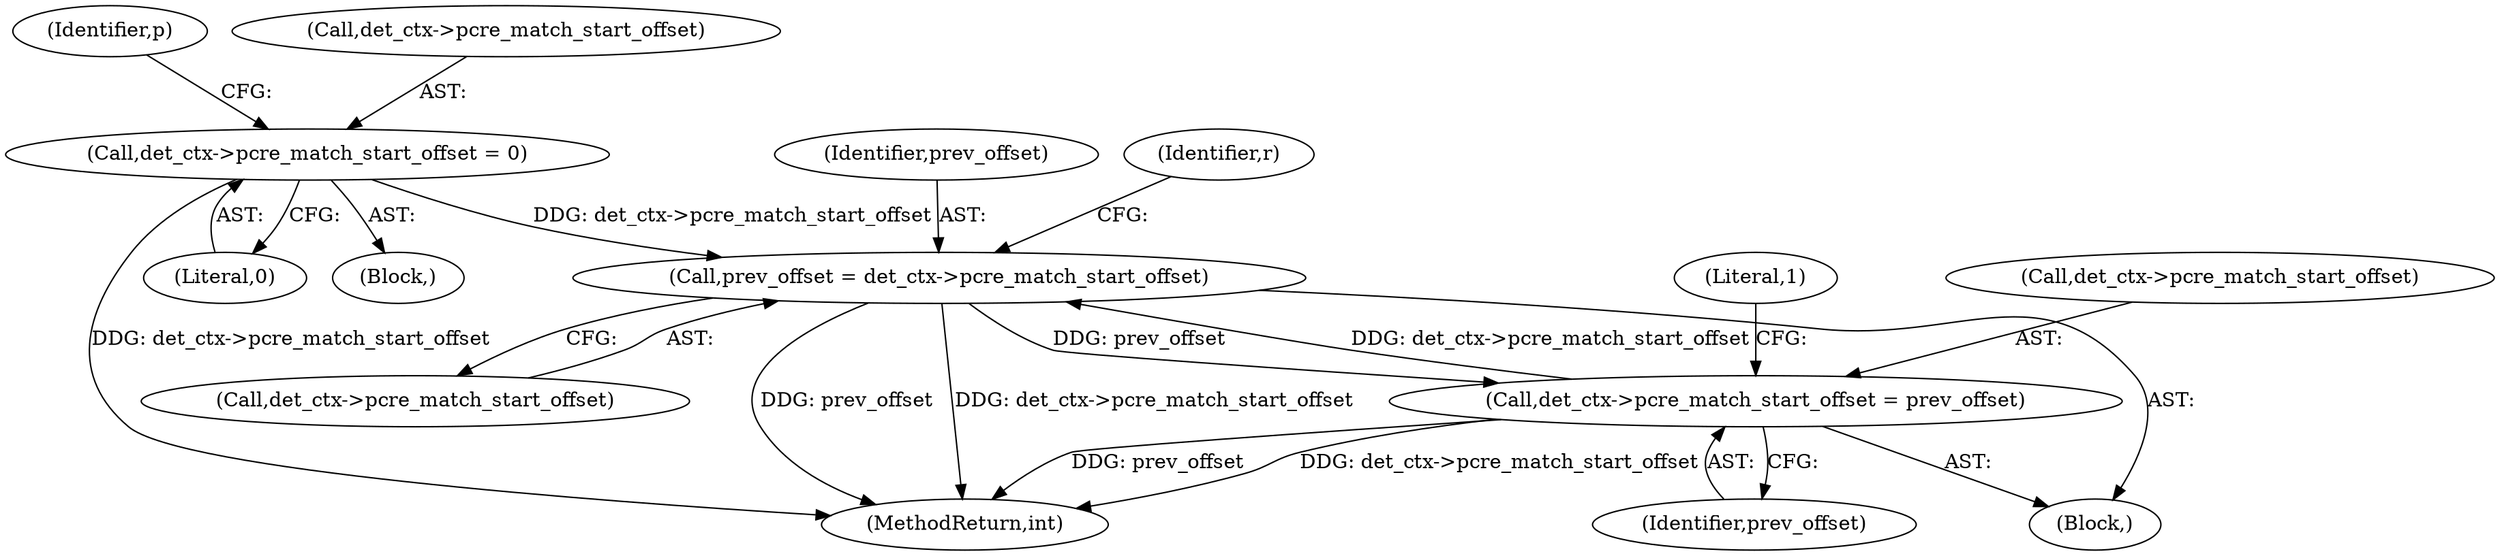 digraph "0_suricata_47afc577ff763150f9b47f10331f5ef9eb847a57@pointer" {
"1001044" [label="(Call,prev_offset = det_ctx->pcre_match_start_offset)"];
"1000991" [label="(Call,det_ctx->pcre_match_start_offset = 0)"];
"1001081" [label="(Call,det_ctx->pcre_match_start_offset = prev_offset)"];
"1001044" [label="(Call,prev_offset = det_ctx->pcre_match_start_offset)"];
"1001086" [label="(Literal,1)"];
"1001081" [label="(Call,det_ctx->pcre_match_start_offset = prev_offset)"];
"1001045" [label="(Identifier,prev_offset)"];
"1001000" [label="(Identifier,p)"];
"1000966" [label="(Block,)"];
"1001082" [label="(Call,det_ctx->pcre_match_start_offset)"];
"1000997" [label="(Block,)"];
"1001085" [label="(Identifier,prev_offset)"];
"1001044" [label="(Call,prev_offset = det_ctx->pcre_match_start_offset)"];
"1001046" [label="(Call,det_ctx->pcre_match_start_offset)"];
"1000991" [label="(Call,det_ctx->pcre_match_start_offset = 0)"];
"1000992" [label="(Call,det_ctx->pcre_match_start_offset)"];
"1001050" [label="(Identifier,r)"];
"1001577" [label="(MethodReturn,int)"];
"1000995" [label="(Literal,0)"];
"1001044" -> "1000997"  [label="AST: "];
"1001044" -> "1001046"  [label="CFG: "];
"1001045" -> "1001044"  [label="AST: "];
"1001046" -> "1001044"  [label="AST: "];
"1001050" -> "1001044"  [label="CFG: "];
"1001044" -> "1001577"  [label="DDG: prev_offset"];
"1001044" -> "1001577"  [label="DDG: det_ctx->pcre_match_start_offset"];
"1000991" -> "1001044"  [label="DDG: det_ctx->pcre_match_start_offset"];
"1001081" -> "1001044"  [label="DDG: det_ctx->pcre_match_start_offset"];
"1001044" -> "1001081"  [label="DDG: prev_offset"];
"1000991" -> "1000966"  [label="AST: "];
"1000991" -> "1000995"  [label="CFG: "];
"1000992" -> "1000991"  [label="AST: "];
"1000995" -> "1000991"  [label="AST: "];
"1001000" -> "1000991"  [label="CFG: "];
"1000991" -> "1001577"  [label="DDG: det_ctx->pcre_match_start_offset"];
"1001081" -> "1000997"  [label="AST: "];
"1001081" -> "1001085"  [label="CFG: "];
"1001082" -> "1001081"  [label="AST: "];
"1001085" -> "1001081"  [label="AST: "];
"1001086" -> "1001081"  [label="CFG: "];
"1001081" -> "1001577"  [label="DDG: prev_offset"];
"1001081" -> "1001577"  [label="DDG: det_ctx->pcre_match_start_offset"];
}

